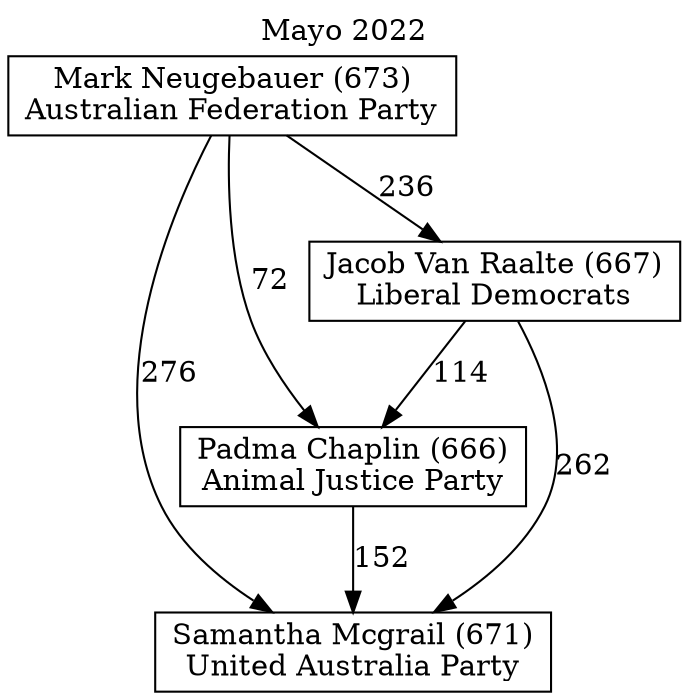 // House preference flow
digraph "Samantha Mcgrail (671)_Mayo_2022" {
	graph [label="Mayo 2022" labelloc=t mclimit=2]
	node [shape=box]
	"Samantha Mcgrail (671)" [label="Samantha Mcgrail (671)
United Australia Party"]
	"Padma Chaplin (666)" [label="Padma Chaplin (666)
Animal Justice Party"]
	"Jacob Van Raalte (667)" [label="Jacob Van Raalte (667)
Liberal Democrats"]
	"Mark Neugebauer (673)" [label="Mark Neugebauer (673)
Australian Federation Party"]
	"Padma Chaplin (666)" -> "Samantha Mcgrail (671)" [label=152]
	"Jacob Van Raalte (667)" -> "Padma Chaplin (666)" [label=114]
	"Mark Neugebauer (673)" -> "Jacob Van Raalte (667)" [label=236]
	"Jacob Van Raalte (667)" -> "Samantha Mcgrail (671)" [label=262]
	"Mark Neugebauer (673)" -> "Samantha Mcgrail (671)" [label=276]
	"Mark Neugebauer (673)" -> "Padma Chaplin (666)" [label=72]
}
